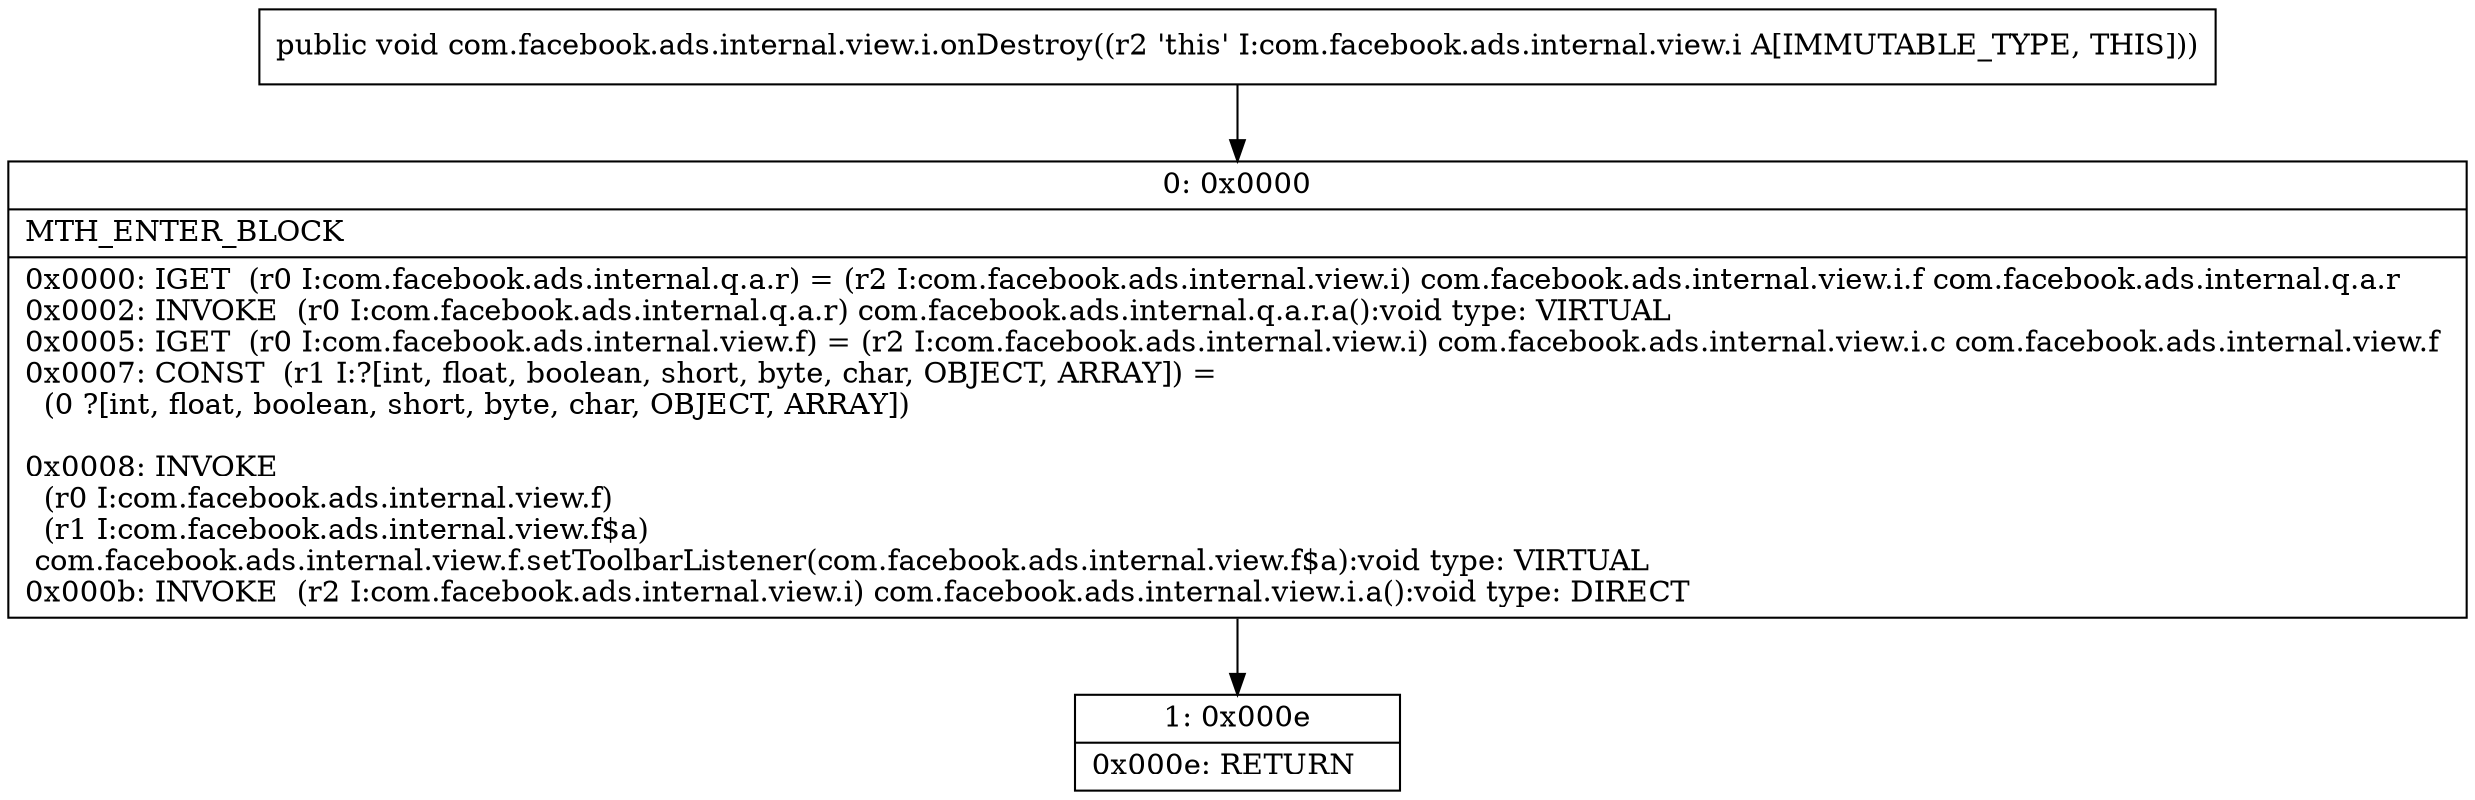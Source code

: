 digraph "CFG forcom.facebook.ads.internal.view.i.onDestroy()V" {
Node_0 [shape=record,label="{0\:\ 0x0000|MTH_ENTER_BLOCK\l|0x0000: IGET  (r0 I:com.facebook.ads.internal.q.a.r) = (r2 I:com.facebook.ads.internal.view.i) com.facebook.ads.internal.view.i.f com.facebook.ads.internal.q.a.r \l0x0002: INVOKE  (r0 I:com.facebook.ads.internal.q.a.r) com.facebook.ads.internal.q.a.r.a():void type: VIRTUAL \l0x0005: IGET  (r0 I:com.facebook.ads.internal.view.f) = (r2 I:com.facebook.ads.internal.view.i) com.facebook.ads.internal.view.i.c com.facebook.ads.internal.view.f \l0x0007: CONST  (r1 I:?[int, float, boolean, short, byte, char, OBJECT, ARRAY]) = \l  (0 ?[int, float, boolean, short, byte, char, OBJECT, ARRAY])\l \l0x0008: INVOKE  \l  (r0 I:com.facebook.ads.internal.view.f)\l  (r1 I:com.facebook.ads.internal.view.f$a)\l com.facebook.ads.internal.view.f.setToolbarListener(com.facebook.ads.internal.view.f$a):void type: VIRTUAL \l0x000b: INVOKE  (r2 I:com.facebook.ads.internal.view.i) com.facebook.ads.internal.view.i.a():void type: DIRECT \l}"];
Node_1 [shape=record,label="{1\:\ 0x000e|0x000e: RETURN   \l}"];
MethodNode[shape=record,label="{public void com.facebook.ads.internal.view.i.onDestroy((r2 'this' I:com.facebook.ads.internal.view.i A[IMMUTABLE_TYPE, THIS])) }"];
MethodNode -> Node_0;
Node_0 -> Node_1;
}

